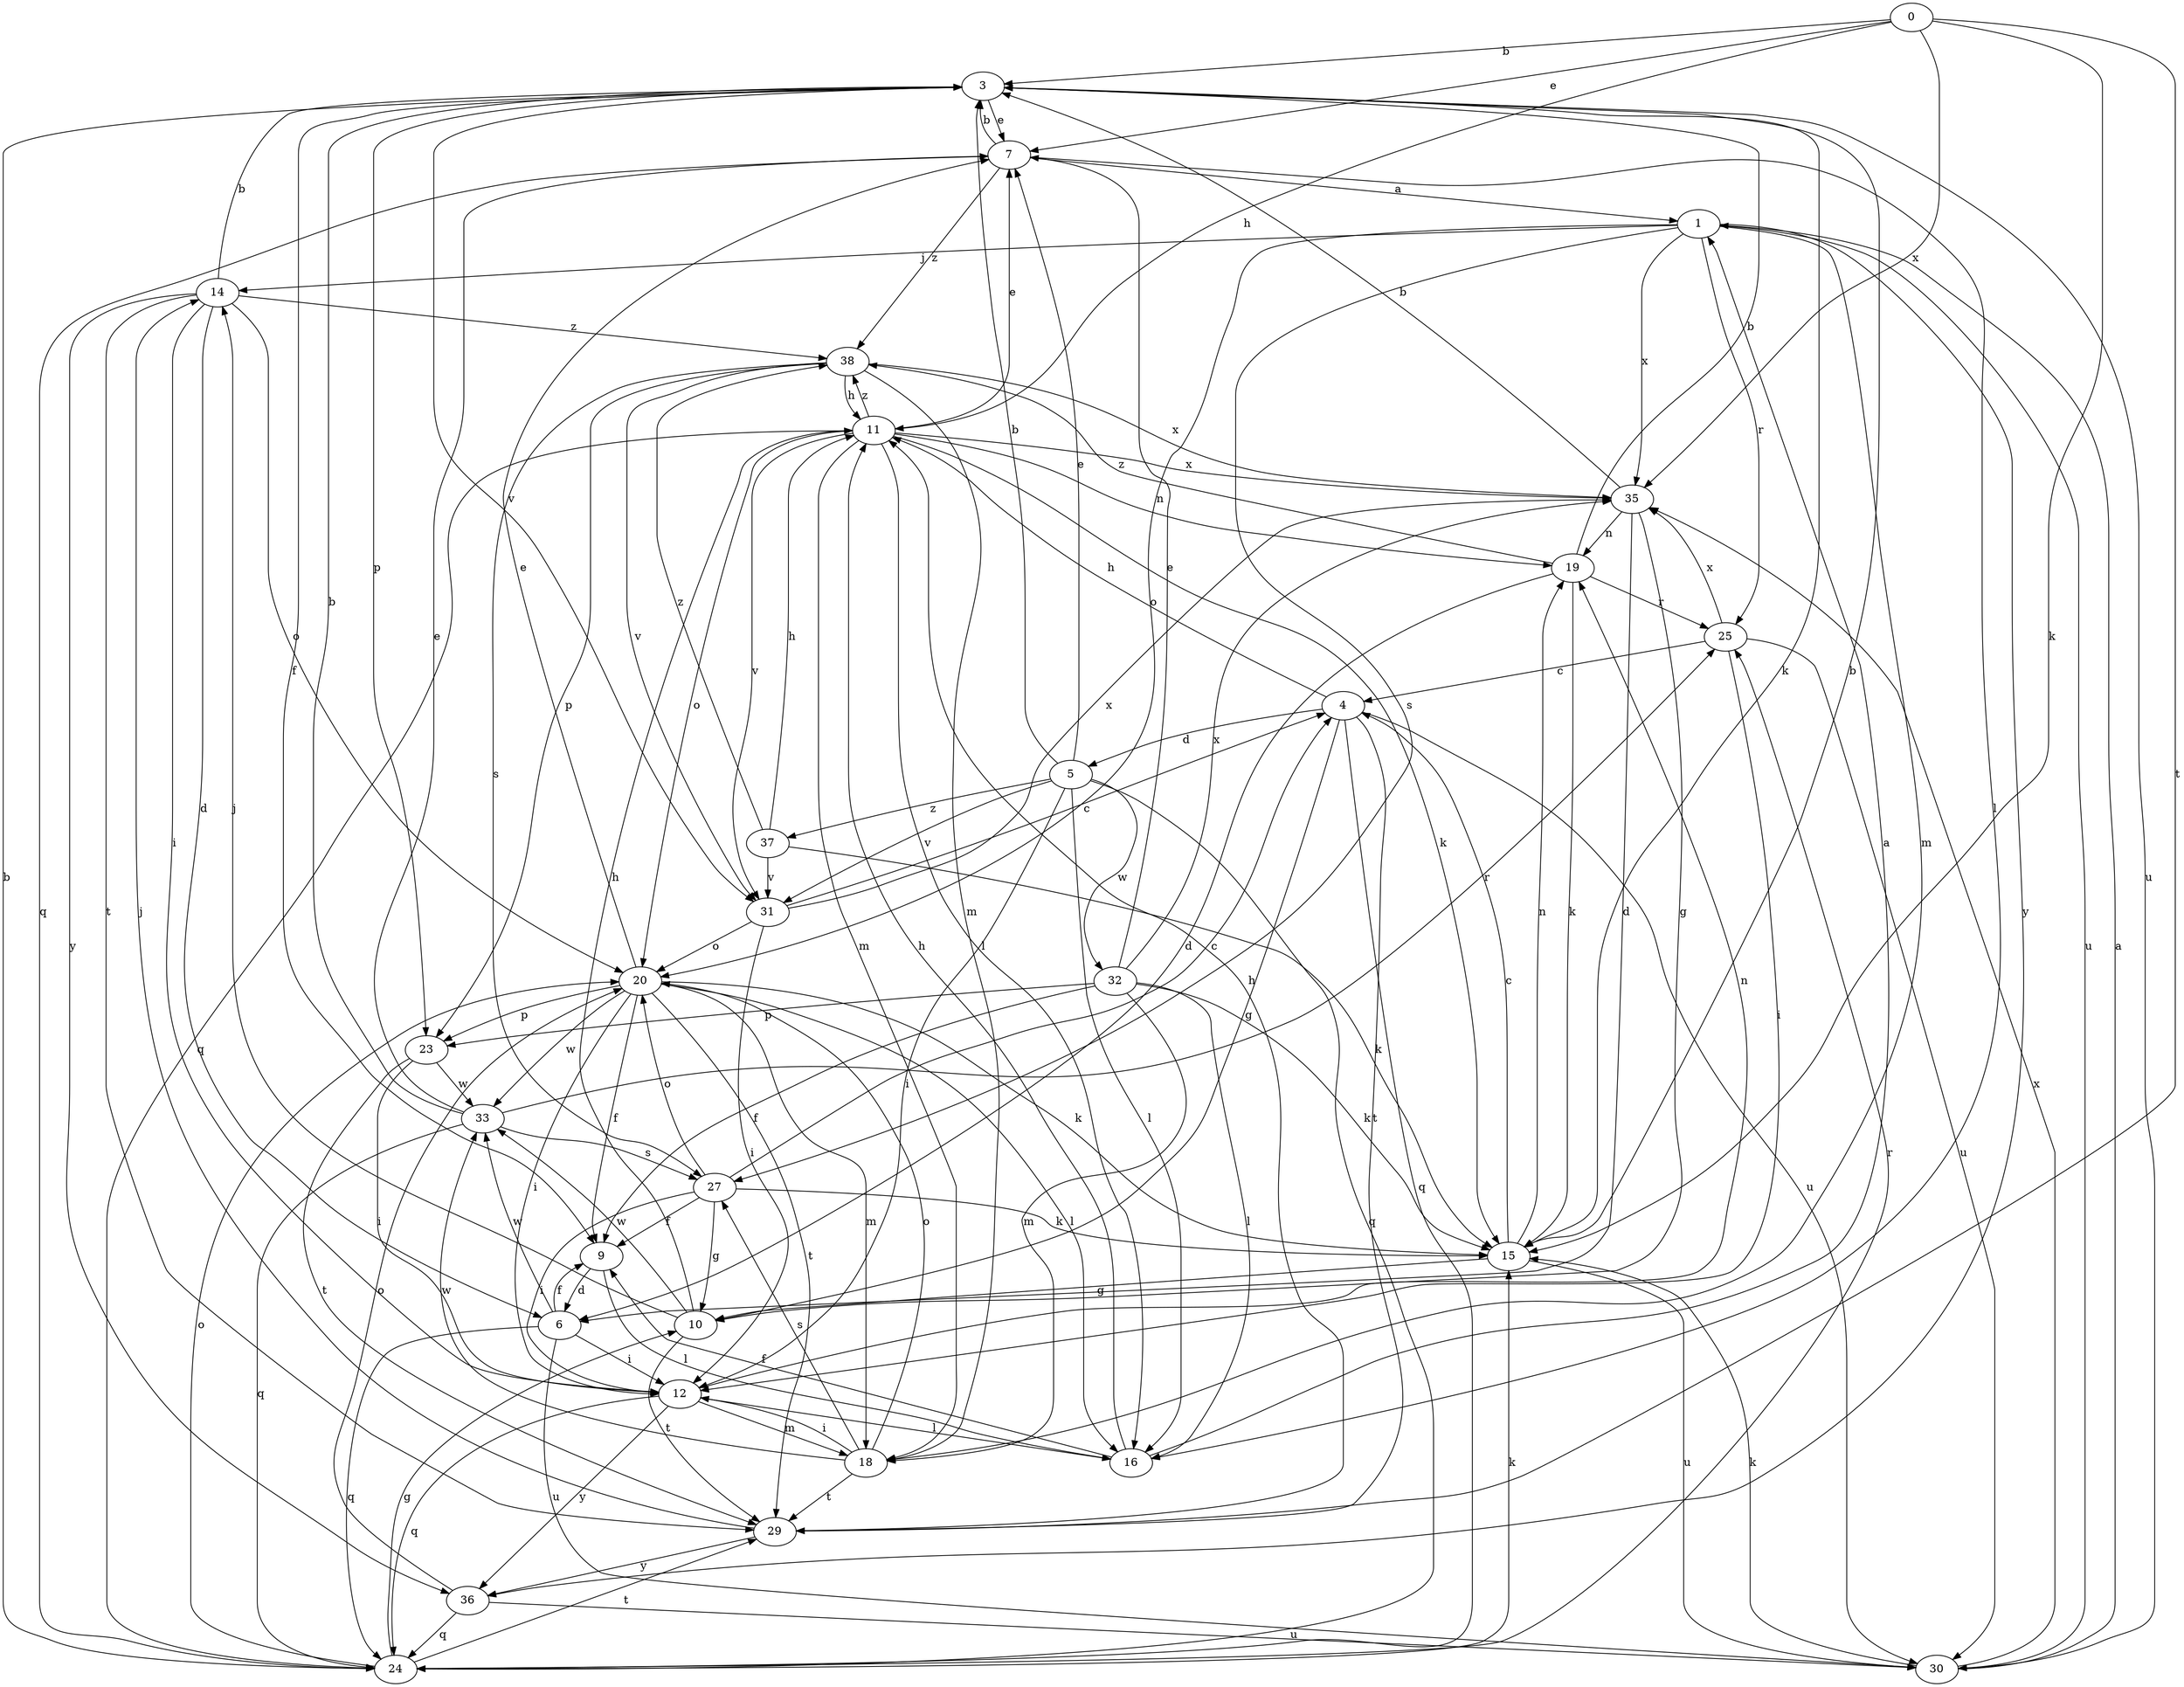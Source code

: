 strict digraph  {
0;
1;
3;
4;
5;
6;
7;
9;
10;
11;
12;
14;
15;
16;
18;
19;
20;
23;
24;
25;
27;
29;
30;
31;
32;
33;
35;
36;
37;
38;
0 -> 3  [label=b];
0 -> 7  [label=e];
0 -> 11  [label=h];
0 -> 15  [label=k];
0 -> 29  [label=t];
0 -> 35  [label=x];
1 -> 14  [label=j];
1 -> 18  [label=m];
1 -> 20  [label=o];
1 -> 25  [label=r];
1 -> 27  [label=s];
1 -> 30  [label=u];
1 -> 35  [label=x];
1 -> 36  [label=y];
3 -> 7  [label=e];
3 -> 9  [label=f];
3 -> 15  [label=k];
3 -> 23  [label=p];
3 -> 30  [label=u];
3 -> 31  [label=v];
4 -> 5  [label=d];
4 -> 10  [label=g];
4 -> 11  [label=h];
4 -> 24  [label=q];
4 -> 29  [label=t];
4 -> 30  [label=u];
5 -> 3  [label=b];
5 -> 7  [label=e];
5 -> 12  [label=i];
5 -> 16  [label=l];
5 -> 24  [label=q];
5 -> 31  [label=v];
5 -> 32  [label=w];
5 -> 37  [label=z];
6 -> 9  [label=f];
6 -> 12  [label=i];
6 -> 24  [label=q];
6 -> 30  [label=u];
6 -> 33  [label=w];
7 -> 1  [label=a];
7 -> 3  [label=b];
7 -> 16  [label=l];
7 -> 24  [label=q];
7 -> 38  [label=z];
9 -> 6  [label=d];
9 -> 16  [label=l];
10 -> 11  [label=h];
10 -> 14  [label=j];
10 -> 29  [label=t];
10 -> 33  [label=w];
11 -> 7  [label=e];
11 -> 15  [label=k];
11 -> 16  [label=l];
11 -> 18  [label=m];
11 -> 19  [label=n];
11 -> 20  [label=o];
11 -> 24  [label=q];
11 -> 31  [label=v];
11 -> 35  [label=x];
11 -> 38  [label=z];
12 -> 16  [label=l];
12 -> 18  [label=m];
12 -> 19  [label=n];
12 -> 24  [label=q];
12 -> 36  [label=y];
14 -> 3  [label=b];
14 -> 6  [label=d];
14 -> 12  [label=i];
14 -> 20  [label=o];
14 -> 29  [label=t];
14 -> 36  [label=y];
14 -> 38  [label=z];
15 -> 3  [label=b];
15 -> 4  [label=c];
15 -> 10  [label=g];
15 -> 19  [label=n];
15 -> 30  [label=u];
16 -> 1  [label=a];
16 -> 9  [label=f];
16 -> 11  [label=h];
18 -> 12  [label=i];
18 -> 20  [label=o];
18 -> 27  [label=s];
18 -> 29  [label=t];
18 -> 33  [label=w];
19 -> 3  [label=b];
19 -> 6  [label=d];
19 -> 15  [label=k];
19 -> 25  [label=r];
19 -> 38  [label=z];
20 -> 7  [label=e];
20 -> 9  [label=f];
20 -> 12  [label=i];
20 -> 15  [label=k];
20 -> 16  [label=l];
20 -> 18  [label=m];
20 -> 23  [label=p];
20 -> 29  [label=t];
20 -> 33  [label=w];
23 -> 12  [label=i];
23 -> 29  [label=t];
23 -> 33  [label=w];
24 -> 3  [label=b];
24 -> 10  [label=g];
24 -> 15  [label=k];
24 -> 20  [label=o];
24 -> 25  [label=r];
24 -> 29  [label=t];
25 -> 4  [label=c];
25 -> 12  [label=i];
25 -> 30  [label=u];
25 -> 35  [label=x];
27 -> 4  [label=c];
27 -> 9  [label=f];
27 -> 10  [label=g];
27 -> 12  [label=i];
27 -> 15  [label=k];
27 -> 20  [label=o];
29 -> 11  [label=h];
29 -> 14  [label=j];
29 -> 36  [label=y];
30 -> 1  [label=a];
30 -> 15  [label=k];
30 -> 35  [label=x];
31 -> 4  [label=c];
31 -> 12  [label=i];
31 -> 20  [label=o];
31 -> 35  [label=x];
32 -> 7  [label=e];
32 -> 9  [label=f];
32 -> 15  [label=k];
32 -> 16  [label=l];
32 -> 18  [label=m];
32 -> 23  [label=p];
32 -> 35  [label=x];
33 -> 3  [label=b];
33 -> 7  [label=e];
33 -> 24  [label=q];
33 -> 25  [label=r];
33 -> 27  [label=s];
35 -> 3  [label=b];
35 -> 6  [label=d];
35 -> 10  [label=g];
35 -> 19  [label=n];
36 -> 20  [label=o];
36 -> 24  [label=q];
36 -> 30  [label=u];
37 -> 11  [label=h];
37 -> 15  [label=k];
37 -> 31  [label=v];
37 -> 38  [label=z];
38 -> 11  [label=h];
38 -> 18  [label=m];
38 -> 23  [label=p];
38 -> 27  [label=s];
38 -> 31  [label=v];
38 -> 35  [label=x];
}
